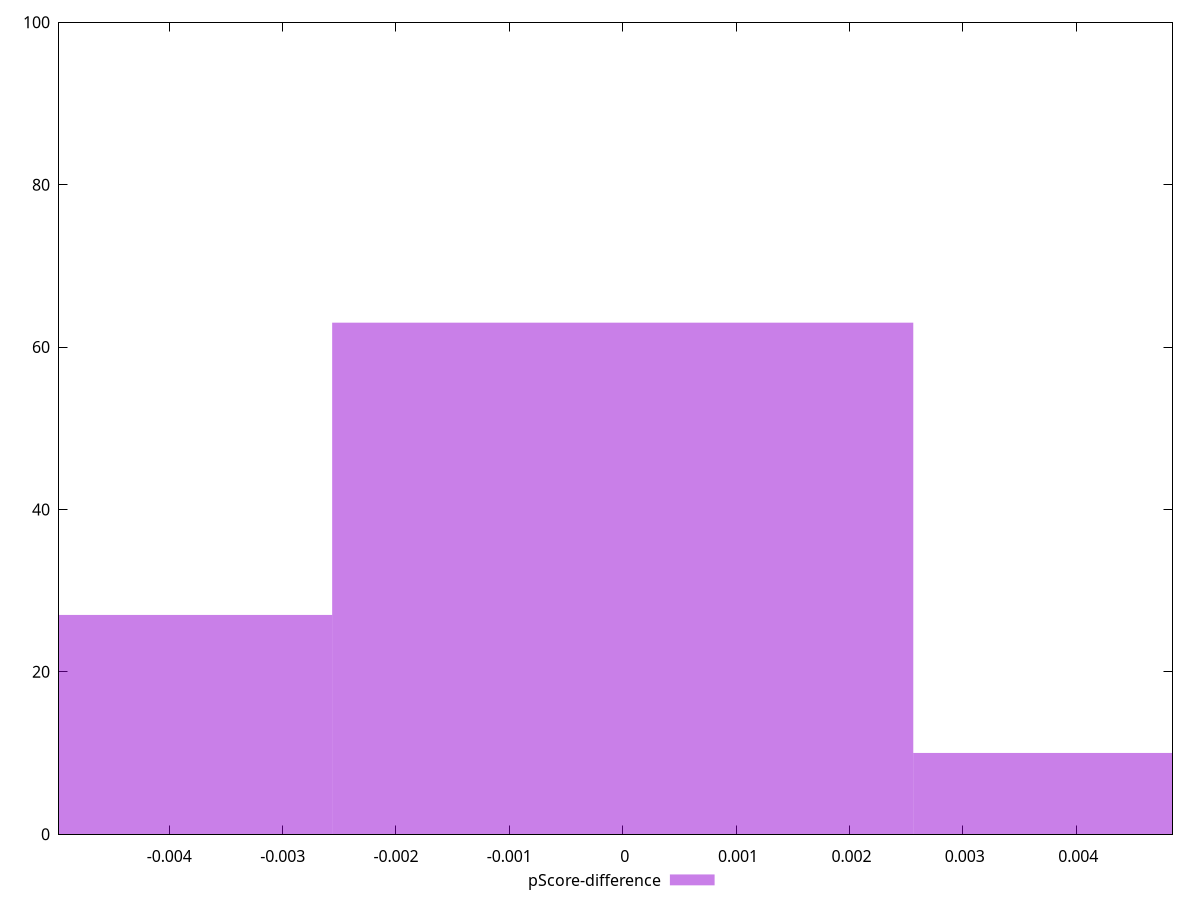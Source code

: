 reset

$pScoreDifference <<EOF
0 63
0.005126234980486443 10
-0.005126234980486443 27
EOF

set key outside below
set boxwidth 0.005126234980486443
set xrange [-0.004972698027112615:0.004849854594439623]
set yrange [0:100]
set trange [0:100]
set style fill transparent solid 0.5 noborder
set terminal svg size 640, 490 enhanced background rgb 'white'
set output "report_00026_2021-02-22T21:38:55.199Z/interactive/samples/pages/pScore-difference/histogram.svg"

plot $pScoreDifference title "pScore-difference" with boxes

reset
